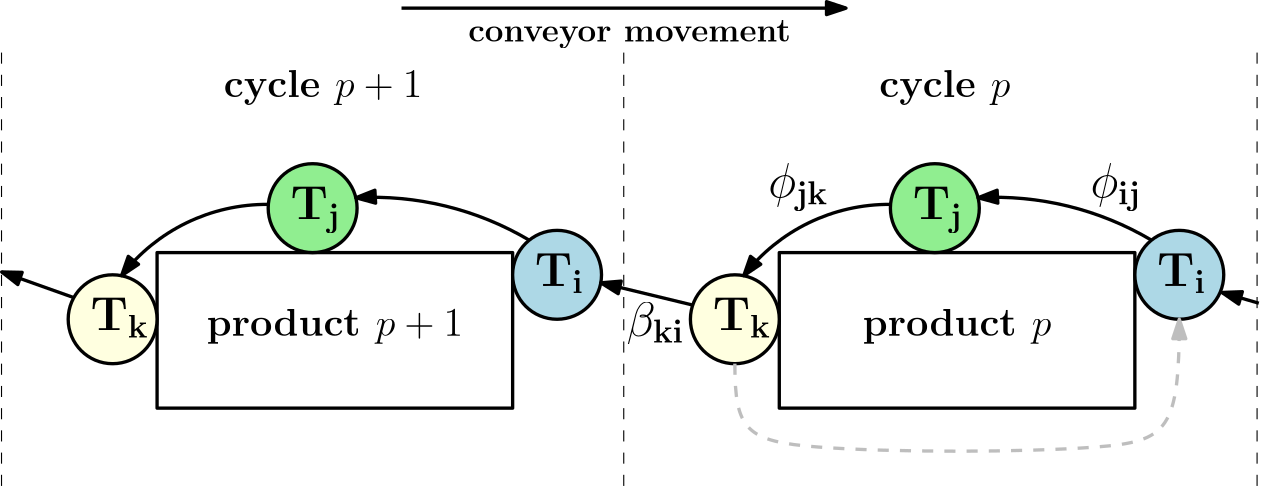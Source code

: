 <?xml version="1.0"?>
<!DOCTYPE ipe SYSTEM "ipe.dtd">
<ipe version="70206" creator="Ipe 7.2.7">
<info created="D:20170509132937" modified="D:20170525192843"/>
<ipestyle name="basic">
<symbol name="arrow/arc(spx)">
<path stroke="sym-stroke" fill="sym-stroke" pen="sym-pen">
0 0 m
-1 0.333 l
-1 -0.333 l
h
</path>
</symbol>
<symbol name="arrow/farc(spx)">
<path stroke="sym-stroke" fill="white" pen="sym-pen">
0 0 m
-1 0.333 l
-1 -0.333 l
h
</path>
</symbol>
<symbol name="arrow/ptarc(spx)">
<path stroke="sym-stroke" fill="sym-stroke" pen="sym-pen">
0 0 m
-1 0.333 l
-0.8 0 l
-1 -0.333 l
h
</path>
</symbol>
<symbol name="arrow/fptarc(spx)">
<path stroke="sym-stroke" fill="white" pen="sym-pen">
0 0 m
-1 0.333 l
-0.8 0 l
-1 -0.333 l
h
</path>
</symbol>
<symbol name="mark/circle(sx)" transformations="translations">
<path fill="sym-stroke">
0.6 0 0 0.6 0 0 e
0.4 0 0 0.4 0 0 e
</path>
</symbol>
<symbol name="mark/disk(sx)" transformations="translations">
<path fill="sym-stroke">
0.6 0 0 0.6 0 0 e
</path>
</symbol>
<symbol name="mark/fdisk(sfx)" transformations="translations">
<group>
<path fill="sym-fill">
0.5 0 0 0.5 0 0 e
</path>
<path fill="sym-stroke" fillrule="eofill">
0.6 0 0 0.6 0 0 e
0.4 0 0 0.4 0 0 e
</path>
</group>
</symbol>
<symbol name="mark/box(sx)" transformations="translations">
<path fill="sym-stroke" fillrule="eofill">
-0.6 -0.6 m
0.6 -0.6 l
0.6 0.6 l
-0.6 0.6 l
h
-0.4 -0.4 m
0.4 -0.4 l
0.4 0.4 l
-0.4 0.4 l
h
</path>
</symbol>
<symbol name="mark/square(sx)" transformations="translations">
<path fill="sym-stroke">
-0.6 -0.6 m
0.6 -0.6 l
0.6 0.6 l
-0.6 0.6 l
h
</path>
</symbol>
<symbol name="mark/fsquare(sfx)" transformations="translations">
<group>
<path fill="sym-fill">
-0.5 -0.5 m
0.5 -0.5 l
0.5 0.5 l
-0.5 0.5 l
h
</path>
<path fill="sym-stroke" fillrule="eofill">
-0.6 -0.6 m
0.6 -0.6 l
0.6 0.6 l
-0.6 0.6 l
h
-0.4 -0.4 m
0.4 -0.4 l
0.4 0.4 l
-0.4 0.4 l
h
</path>
</group>
</symbol>
<symbol name="mark/cross(sx)" transformations="translations">
<group>
<path fill="sym-stroke">
-0.43 -0.57 m
0.57 0.43 l
0.43 0.57 l
-0.57 -0.43 l
h
</path>
<path fill="sym-stroke">
-0.43 0.57 m
0.57 -0.43 l
0.43 -0.57 l
-0.57 0.43 l
h
</path>
</group>
</symbol>
<symbol name="arrow/fnormal(spx)">
<path stroke="sym-stroke" fill="white" pen="sym-pen">
0 0 m
-1 0.333 l
-1 -0.333 l
h
</path>
</symbol>
<symbol name="arrow/pointed(spx)">
<path stroke="sym-stroke" fill="sym-stroke" pen="sym-pen">
0 0 m
-1 0.333 l
-0.8 0 l
-1 -0.333 l
h
</path>
</symbol>
<symbol name="arrow/fpointed(spx)">
<path stroke="sym-stroke" fill="white" pen="sym-pen">
0 0 m
-1 0.333 l
-0.8 0 l
-1 -0.333 l
h
</path>
</symbol>
<symbol name="arrow/linear(spx)">
<path stroke="sym-stroke" pen="sym-pen">
-1 0.333 m
0 0 l
-1 -0.333 l
</path>
</symbol>
<symbol name="arrow/fdouble(spx)">
<path stroke="sym-stroke" fill="white" pen="sym-pen">
0 0 m
-1 0.333 l
-1 -0.333 l
h
-1 0 m
-2 0.333 l
-2 -0.333 l
h
</path>
</symbol>
<symbol name="arrow/double(spx)">
<path stroke="sym-stroke" fill="sym-stroke" pen="sym-pen">
0 0 m
-1 0.333 l
-1 -0.333 l
h
-1 0 m
-2 0.333 l
-2 -0.333 l
h
</path>
</symbol>
<pen name="heavier" value="0.8"/>
<pen name="fat" value="1.2"/>
<pen name="ultrafat" value="2"/>
<symbolsize name="large" value="5"/>
<symbolsize name="small" value="2"/>
<symbolsize name="tiny" value="1.1"/>
<arrowsize name="large" value="10"/>
<arrowsize name="small" value="5"/>
<arrowsize name="tiny" value="3"/>
<color name="red" value="1 0 0"/>
<color name="green" value="0 1 0"/>
<color name="blue" value="0 0 1"/>
<color name="yellow" value="1 1 0"/>
<color name="orange" value="1 0.647 0"/>
<color name="gold" value="1 0.843 0"/>
<color name="purple" value="0.627 0.125 0.941"/>
<color name="gray" value="0.745"/>
<color name="brown" value="0.647 0.165 0.165"/>
<color name="navy" value="0 0 0.502"/>
<color name="pink" value="1 0.753 0.796"/>
<color name="seagreen" value="0.18 0.545 0.341"/>
<color name="turquoise" value="0.251 0.878 0.816"/>
<color name="violet" value="0.933 0.51 0.933"/>
<color name="darkblue" value="0 0 0.545"/>
<color name="darkcyan" value="0 0.545 0.545"/>
<color name="darkgray" value="0.663"/>
<color name="darkgreen" value="0 0.392 0"/>
<color name="darkmagenta" value="0.545 0 0.545"/>
<color name="darkorange" value="1 0.549 0"/>
<color name="darkred" value="0.545 0 0"/>
<color name="lightblue" value="0.678 0.847 0.902"/>
<color name="lightcyan" value="0.878 1 1"/>
<color name="lightgray" value="0.827"/>
<color name="lightgreen" value="0.565 0.933 0.565"/>
<color name="lightyellow" value="1 1 0.878"/>
<dashstyle name="dashed" value="[4] 0"/>
<dashstyle name="dotted" value="[1 3] 0"/>
<dashstyle name="dash dotted" value="[4 2 1 2] 0"/>
<dashstyle name="dash dot dotted" value="[4 2 1 2 1 2] 0"/>
<textsize name="large" value="\large"/>
<textsize name="Large" value="\Large"/>
<textsize name="LARGE" value="\LARGE"/>
<textsize name="huge" value="\huge"/>
<textsize name="Huge" value="\Huge"/>
<textsize name="small" value="\small"/>
<textsize name="footnote" value="\footnotesize"/>
<textsize name="tiny" value="\tiny"/>
<textstyle name="center" begin="\begin{center}" end="\end{center}"/>
<textstyle name="itemize" begin="\begin{itemize}" end="\end{itemize}"/>
<textstyle name="item" begin="\begin{itemize}\item{}" end="\end{itemize}"/>
<gridsize name="4 pts" value="4"/>
<gridsize name="8 pts (~3 mm)" value="8"/>
<gridsize name="16 pts (~6 mm)" value="16"/>
<gridsize name="32 pts (~12 mm)" value="32"/>
<gridsize name="10 pts (~3.5 mm)" value="10"/>
<gridsize name="20 pts (~7 mm)" value="20"/>
<gridsize name="14 pts (~5 mm)" value="14"/>
<gridsize name="28 pts (~10 mm)" value="28"/>
<gridsize name="56 pts (~20 mm)" value="56"/>
<anglesize name="90 deg" value="90"/>
<anglesize name="60 deg" value="60"/>
<anglesize name="45 deg" value="45"/>
<anglesize name="30 deg" value="30"/>
<anglesize name="22.5 deg" value="22.5"/>
<opacity name="10%" value="0.1"/>
<opacity name="30%" value="0.3"/>
<opacity name="50%" value="0.5"/>
<opacity name="75%" value="0.75"/>
<tiling name="falling" angle="-60" step="4" width="1"/>
<tiling name="rising" angle="30" step="4" width="1"/>
</ipestyle>
<page>
<layer name="alpha"/>
<view layers="alpha" active="alpha"/>
<path layer="alpha" stroke="black" dash="dashed">
288 800 m
288 640 l
</path>
<path matrix="1 0 0 1 228 0" stroke="black" dash="dashed">
288 800 m
288 640 l
</path>
<path matrix="1 0 0 1 -224 0" stroke="black" dash="dashed">
288 800 m
288 640 l
</path>
<path matrix="1 0 0 1 232 0" stroke="black" pen="fat">
112 672 m
112 728 l
240 728 l
240 672 l
h
</path>
<path matrix="1 0 0 1 8 0" stroke="black" fill="lightblue" pen="fat">
16 0 0 16 480 720 e
</path>
<path stroke="black" fill="lightgreen" pen="fat">
16 0 0 16 400 744 e
</path>
<path matrix="1 0 0 1 8 -8" stroke="black" fill="lightyellow" pen="fat">
16 0 0 16 320 712 e
</path>
<text matrix="1 0 0 1 0 -4" transformations="translations" pos="480 720" stroke="black" type="label" width="17.704" height="11.814" depth="2.58" valign="baseline" size="LARGE" style="math">\bf{T_i}</text>
<text matrix="1 0 0 1 -88 20" transformations="translations" pos="480 720" stroke="black" type="label" width="18.077" height="11.809" depth="4.91" valign="baseline" size="LARGE" style="math">\bf{T_j}</text>
<text matrix="1 0 0 1 -160 -20" transformations="translations" pos="480 720" stroke="black" type="label" width="21.066" height="11.814" depth="2.58" valign="baseline" size="LARGE" style="math">\bf{T_k}</text>
<path matrix="1 0 0 1 8 0" stroke="black" pen="fat" arrow="normal/normal">
469.976 732.471 m
110.657 0 0 110.657 413.596 637.254 407.555 747.746 a
</path>
<path matrix="1 0 0 1 8 0" stroke="black" pen="fat" arrow="normal/normal">
376.057 745.35 m
66.0574 0 0 66.0574 375.472 679.295 323.196 719.678 a
</path>
<text matrix="1 0 0 1 8 0" transformations="translations" pos="448 748" stroke="black" type="label" width="18.32" height="11.952" depth="4.91" valign="baseline" size="LARGE" style="math">\bf{\phi_{ij}}</text>
<text matrix="1 0 0 1 -108 0" transformations="translations" pos="448 748" stroke="black" type="label" width="21.683" height="11.952" depth="4.91" valign="baseline" size="LARGE" style="math">\bf{\phi_{jk}}</text>
<text matrix="1 0 0 1 -16 0" transformations="translations" pos="396 784" stroke="black" type="label" width="47.141" height="9.962" depth="2.79" valign="baseline" size="Large">\bf{cycle $p$}</text>
<path matrix="1 0 0 1 8 0" stroke="black" pen="fat">
112 672 m
112 728 l
240 728 l
240 672 l
h
</path>
<path matrix="1 0 0 1 -216 0" stroke="black" fill="lightblue" pen="fat">
16 0 0 16 480 720 e
</path>
<path matrix="1 0 0 1 -224 0" stroke="black" fill="lightgreen" pen="fat">
16 0 0 16 400 744 e
</path>
<path matrix="1 0 0 1 -216 -8" stroke="black" fill="lightyellow" pen="fat">
16 0 0 16 320 712 e
</path>
<text matrix="1 0 0 1 -224 -4" transformations="translations" pos="480 720" stroke="black" type="label" width="17.704" height="11.814" depth="2.58" valign="baseline" size="LARGE" style="math">\bf{T_i}</text>
<text matrix="1 0 0 1 -312 20" transformations="translations" pos="480 720" stroke="black" type="label" width="18.077" height="11.809" depth="4.91" valign="baseline" size="LARGE" style="math">\bf{T_j}</text>
<text matrix="1 0 0 1 -384 -20" transformations="translations" pos="480 720" stroke="black" type="label" width="21.066" height="11.814" depth="2.58" valign="baseline" size="LARGE" style="math">\bf{T_k}</text>
<path matrix="1 0 0 1 -216 0" stroke="black" pen="fat" arrow="normal/normal">
469.976 732.471 m
110.657 0 0 110.657 413.596 637.254 407.555 747.746 a
</path>
<path matrix="1 0 0 1 -216 0" stroke="black" pen="fat" arrow="normal/normal">
376.057 745.35 m
66.0574 0 0 66.0574 375.472 679.295 323.196 719.678 a
</path>
<text matrix="1 0 0 1 -252 0" transformations="translations" pos="396 784" stroke="black" type="label" width="71.467" height="9.962" depth="2.79" valign="baseline" size="Large">\bf{cycle $p+1$}</text>
<path stroke="black" pen="fat" arrow="normal/normal">
312.835 709.1 m
279.738 717.115 l
</path>
<text matrix="1 0 0 1 -159.009 -49.8155" transformations="translations" pos="448 748" stroke="black" type="label" width="20.849" height="11.953" depth="3.35" valign="baseline" size="LARGE" style="math">\bf{\beta_{ki}}</text>
<path matrix="0.788883 0 0 1.15921 -156.628 -110.259" stroke="black" pen="fat" arrow="normal/normal">
312.835 709.1 m
279.738 717.115 l
</path>
<path matrix="0.401777 0 0 0.482884 390.933 367.358" stroke="black" pen="fat" arrow="normal/normal">
312.835 709.1 m
279.738 717.115 l
</path>
<path stroke="gray" dash="dashed" pen="fat" arrow="normal/normal">
328 688 m
328 664
336 656
480 656
488 664
488 704 c
</path>
<path matrix="0.909091 0 0 1 33.4545 0" stroke="black" pen="fat" arrow="normal/normal">
192 816 m
368 816 l
</path>
<text matrix="1 0 0 1 -164 20" transformations="translations" pos="396 784" stroke="black" type="label" width="116.182" height="7.595" depth="2.32" valign="baseline" size="large">\bf{conveyor movement}</text>
<text matrix="1 0 0 1 0 -4" transformations="translations" pos="124 712" stroke="black" type="minipage" width="120" height="8.862" depth="3.89" valign="top" size="Large" style="center">\bf{product $p+1$}</text>
<text matrix="1 0 0 1 224 -4" transformations="translations" pos="124 712" stroke="black" type="minipage" width="120" height="8.862" depth="3.89" valign="top" size="Large" style="center">\bf{product $p$}</text>
</page>
</ipe>
